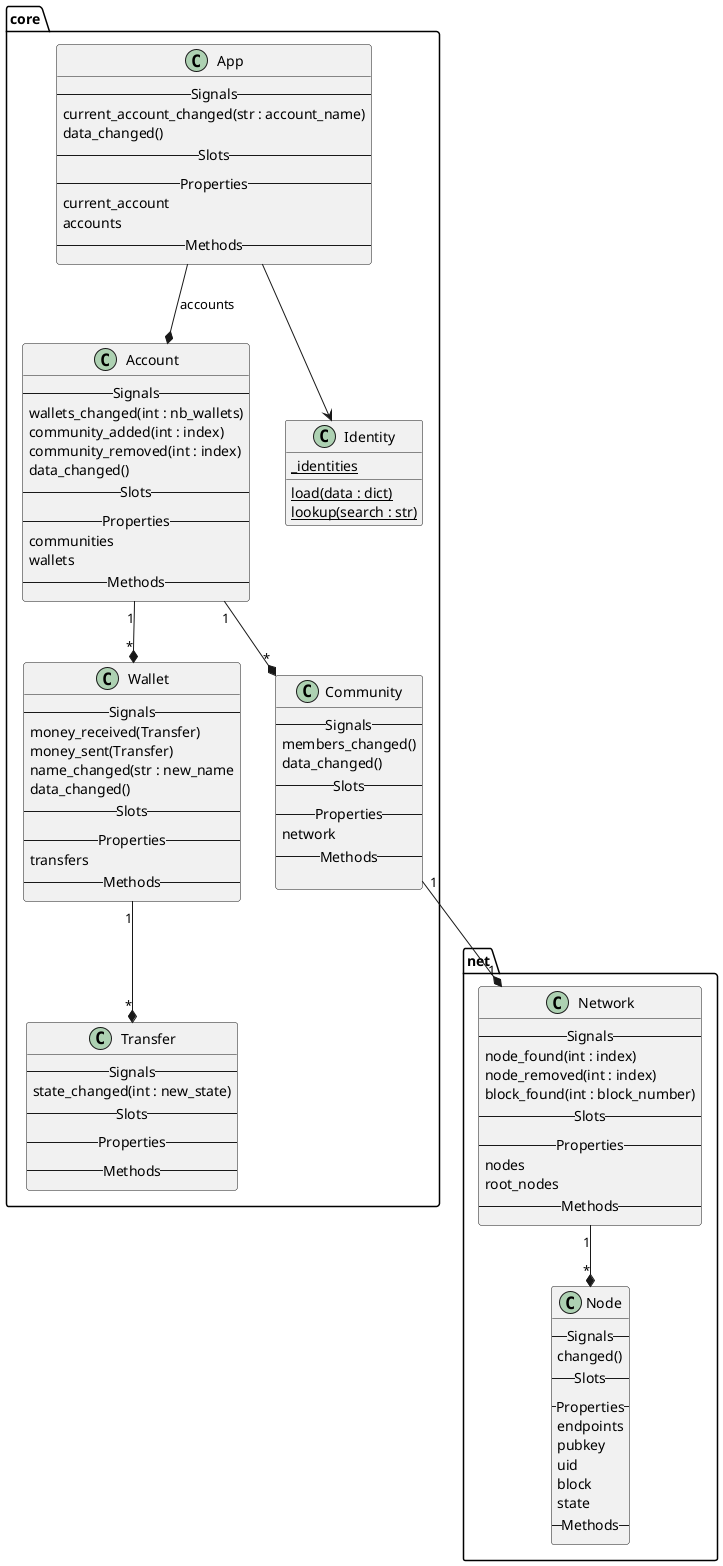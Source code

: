 @startuml

package core {
	class App {
	-- Signals --
	current_account_changed(str : account_name)
	data_changed()
	-- Slots --
	-- Properties --
	current_account
	accounts
	-- Methods --
	}
	App --* Account : accounts

	class Account {
	-- Signals --
	wallets_changed(int : nb_wallets)
	community_added(int : index)
	community_removed(int : index)
	data_changed()
	-- Slots --
	-- Properties --
	communities
	wallets
	-- Methods --
	}
	Account "1" --* "*" Wallet
	Account "1" --* "*" Community

	class Wallet {
		-- Signals --
	money_received(Transfer)
	money_sent(Transfer)
	name_changed(str : new_name
	data_changed()
	-- Slots --
	-- Properties --
	transfers
	-- Methods --
	}
	Wallet "1" --* "*" Transfer

	class Transfer {
	-- Signals --
	state_changed(int : new_state)
	-- Slots --
	-- Properties --
	-- Methods --
	}

	class Community {
	-- Signals --
	members_changed()
	data_changed()
	-- Slots --
	-- Properties --
	network
	-- Methods --

	}
	App --> Identity
	class Identity {
		{static} _identities
		{static} load(data : dict)
		{static} lookup(search : str)
	}

}


package net {
	class Network {
	-- Signals --
	node_found(int : index)
	node_removed(int : index)
	block_found(int : block_number)
	-- Slots --
	-- Properties --
	nodes
	root_nodes
	-- Methods --
	}
	Community "1" --* "1" Network
	Network "1" --* "*" Node

	class Node {
	-- Signals --
	changed()
	-- Slots --
	-- Properties --
	endpoints
	pubkey
	uid
	block
	state
	-- Methods --
	}

}
@enduml
